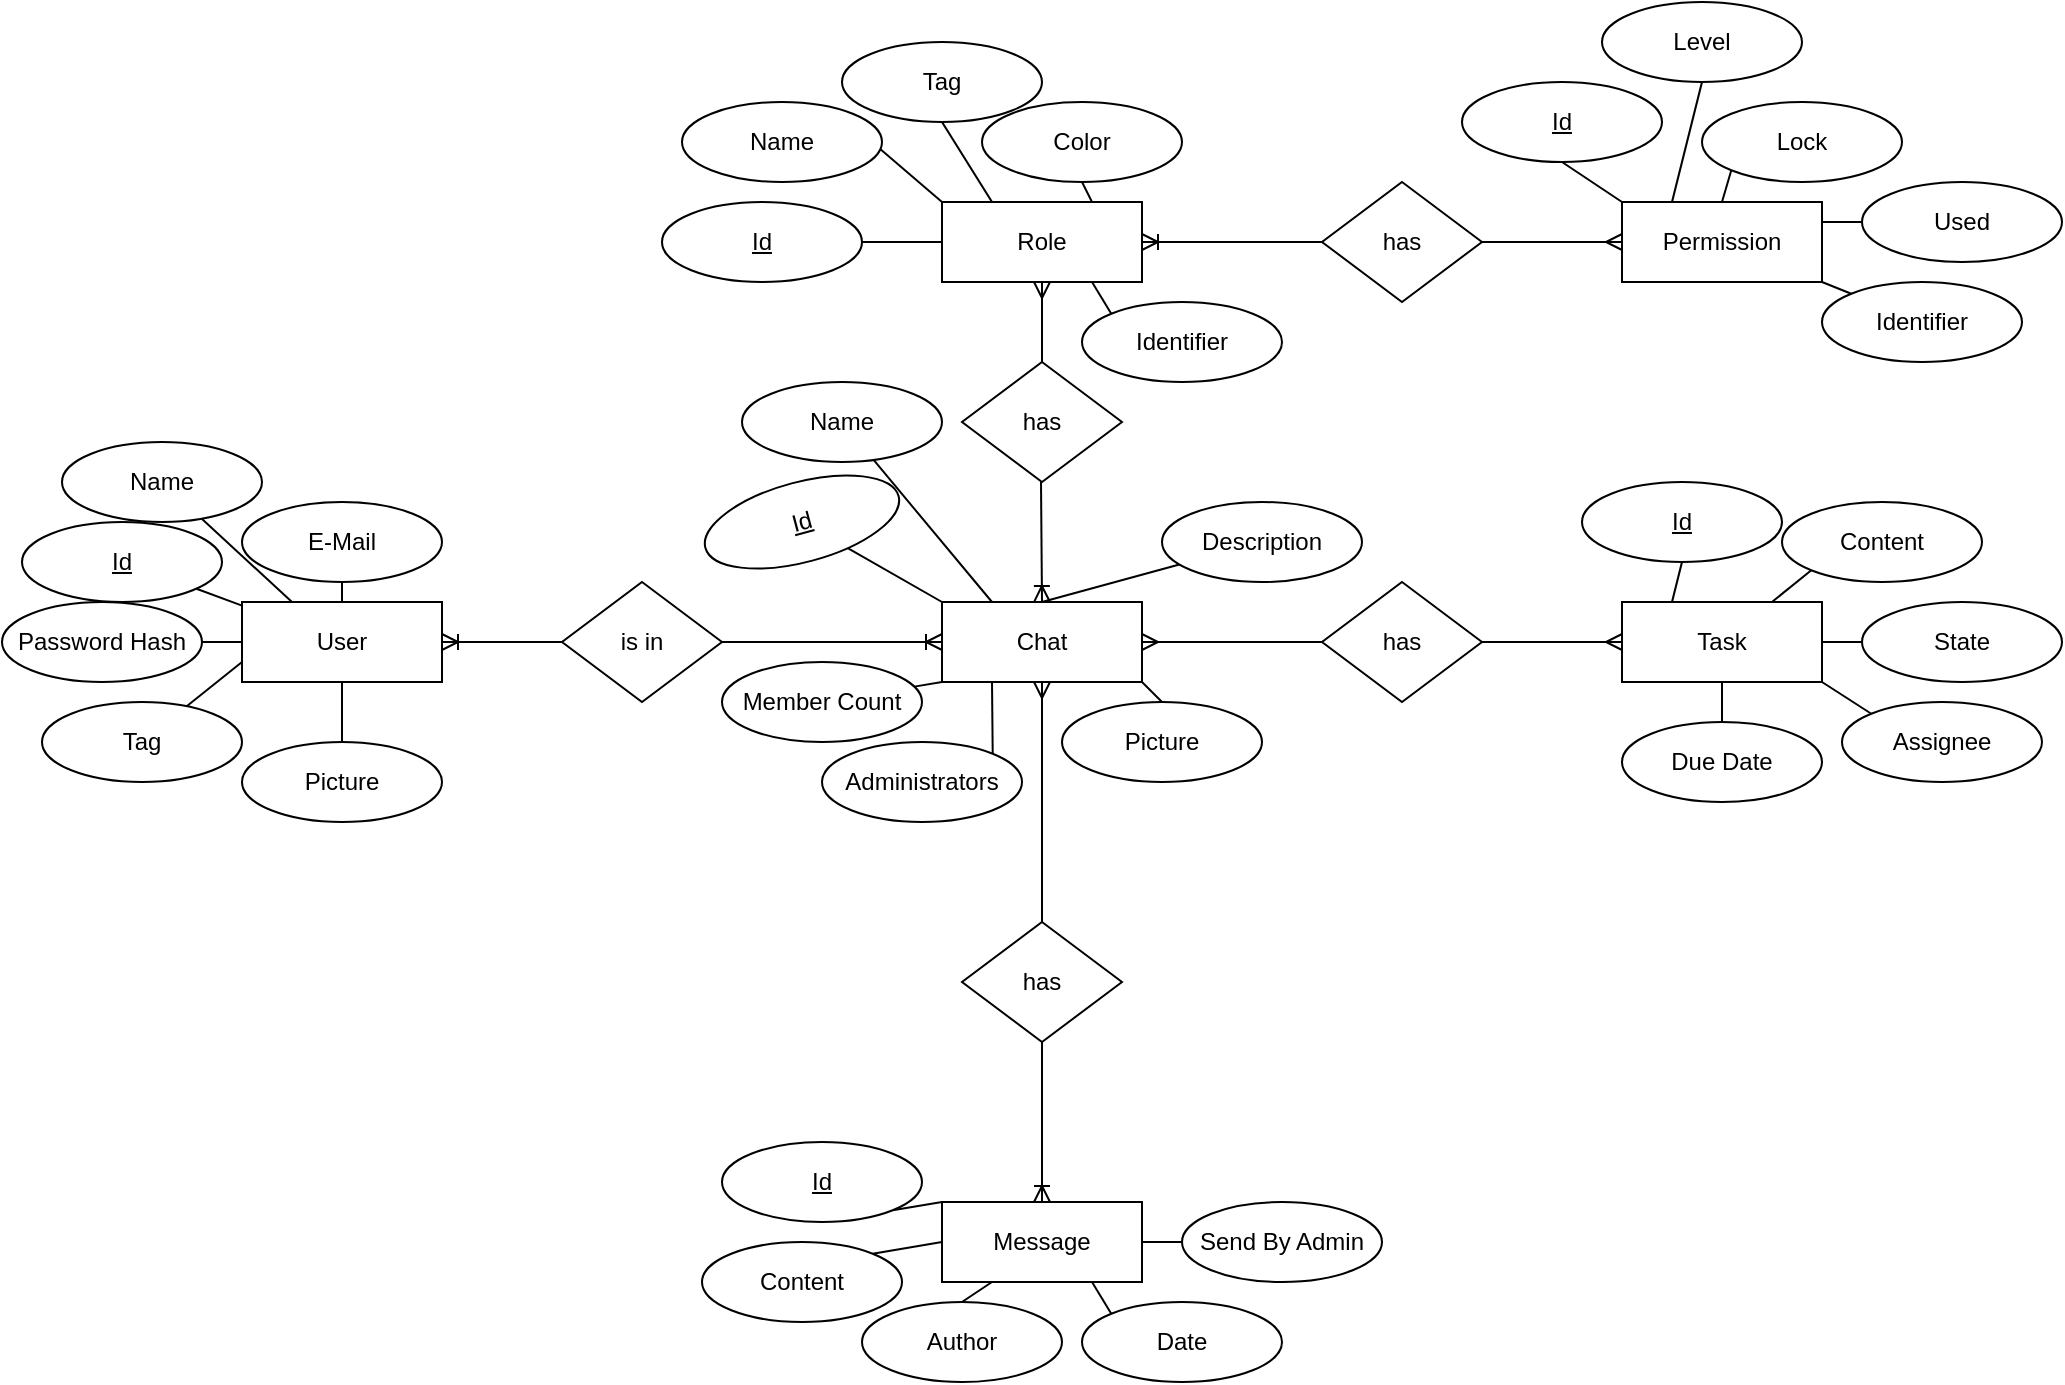 <mxfile version="17.4.2" type="device"><diagram id="R2lEEEUBdFMjLlhIrx00" name="Page-1"><mxGraphModel dx="1483" dy="927" grid="1" gridSize="10" guides="1" tooltips="1" connect="1" arrows="1" fold="1" page="1" pageScale="1" pageWidth="850" pageHeight="1100" math="0" shadow="0" extFonts="Permanent Marker^https://fonts.googleapis.com/css?family=Permanent+Marker"><root><mxCell id="0"/><mxCell id="1" parent="0"/><mxCell id="kuKCuKlB02oI9wVvnY0S-35" style="rounded=0;orthogonalLoop=1;jettySize=auto;html=1;entryX=0.5;entryY=0;entryDx=0;entryDy=0;endArrow=none;endFill=0;exitX=0.5;exitY=1;exitDx=0;exitDy=0;" parent="1" source="kuKCuKlB02oI9wVvnY0S-1" target="kuKCuKlB02oI9wVvnY0S-33" edge="1"><mxGeometry relative="1" as="geometry"/></mxCell><mxCell id="kuKCuKlB02oI9wVvnY0S-1" value="User" style="whiteSpace=wrap;html=1;align=center;" parent="1" vertex="1"><mxGeometry x="160" y="520" width="100" height="40" as="geometry"/></mxCell><mxCell id="kuKCuKlB02oI9wVvnY0S-5" style="rounded=0;orthogonalLoop=1;jettySize=auto;html=1;endArrow=none;endFill=0;" parent="1" source="kuKCuKlB02oI9wVvnY0S-4" target="kuKCuKlB02oI9wVvnY0S-1" edge="1"><mxGeometry relative="1" as="geometry"/></mxCell><mxCell id="kuKCuKlB02oI9wVvnY0S-4" value="Id" style="ellipse;whiteSpace=wrap;html=1;align=center;fontStyle=4;" parent="1" vertex="1"><mxGeometry x="50" y="480" width="100" height="40" as="geometry"/></mxCell><mxCell id="kuKCuKlB02oI9wVvnY0S-9" style="edgeStyle=none;rounded=0;orthogonalLoop=1;jettySize=auto;html=1;entryX=0.25;entryY=0;entryDx=0;entryDy=0;endArrow=none;endFill=0;" parent="1" source="kuKCuKlB02oI9wVvnY0S-6" target="kuKCuKlB02oI9wVvnY0S-1" edge="1"><mxGeometry relative="1" as="geometry"/></mxCell><mxCell id="kuKCuKlB02oI9wVvnY0S-6" value="Name" style="ellipse;whiteSpace=wrap;html=1;align=center;" parent="1" vertex="1"><mxGeometry x="70" y="440" width="100" height="40" as="geometry"/></mxCell><mxCell id="kuKCuKlB02oI9wVvnY0S-10" style="edgeStyle=none;rounded=0;orthogonalLoop=1;jettySize=auto;html=1;entryX=0.5;entryY=0;entryDx=0;entryDy=0;endArrow=none;endFill=0;" parent="1" source="kuKCuKlB02oI9wVvnY0S-7" target="kuKCuKlB02oI9wVvnY0S-1" edge="1"><mxGeometry relative="1" as="geometry"/></mxCell><mxCell id="kuKCuKlB02oI9wVvnY0S-7" value="E-Mail" style="ellipse;whiteSpace=wrap;html=1;align=center;" parent="1" vertex="1"><mxGeometry x="160" y="470" width="100" height="40" as="geometry"/></mxCell><mxCell id="kuKCuKlB02oI9wVvnY0S-11" style="edgeStyle=none;rounded=0;orthogonalLoop=1;jettySize=auto;html=1;entryX=0;entryY=0.5;entryDx=0;entryDy=0;endArrow=none;endFill=0;" parent="1" source="kuKCuKlB02oI9wVvnY0S-8" target="kuKCuKlB02oI9wVvnY0S-1" edge="1"><mxGeometry relative="1" as="geometry"/></mxCell><mxCell id="kuKCuKlB02oI9wVvnY0S-8" value="Password Hash" style="ellipse;whiteSpace=wrap;html=1;align=center;" parent="1" vertex="1"><mxGeometry x="40" y="520" width="100" height="40" as="geometry"/></mxCell><mxCell id="kuKCuKlB02oI9wVvnY0S-13" style="edgeStyle=none;rounded=0;orthogonalLoop=1;jettySize=auto;html=1;entryX=0;entryY=0.75;entryDx=0;entryDy=0;endArrow=none;endFill=0;" parent="1" source="kuKCuKlB02oI9wVvnY0S-12" target="kuKCuKlB02oI9wVvnY0S-1" edge="1"><mxGeometry relative="1" as="geometry"/></mxCell><mxCell id="kuKCuKlB02oI9wVvnY0S-12" value="Tag" style="ellipse;whiteSpace=wrap;html=1;align=center;" parent="1" vertex="1"><mxGeometry x="60" y="570" width="100" height="40" as="geometry"/></mxCell><mxCell id="kuKCuKlB02oI9wVvnY0S-50" style="edgeStyle=none;rounded=0;orthogonalLoop=1;jettySize=auto;html=1;exitX=1;exitY=1;exitDx=0;exitDy=0;entryX=0.5;entryY=0;entryDx=0;entryDy=0;endArrow=none;endFill=0;" parent="1" source="kuKCuKlB02oI9wVvnY0S-14" target="kuKCuKlB02oI9wVvnY0S-36" edge="1"><mxGeometry relative="1" as="geometry"/></mxCell><mxCell id="kuKCuKlB02oI9wVvnY0S-14" value="Chat" style="whiteSpace=wrap;html=1;align=center;" parent="1" vertex="1"><mxGeometry x="510" y="520" width="100" height="40" as="geometry"/></mxCell><mxCell id="kuKCuKlB02oI9wVvnY0S-17" style="edgeStyle=none;rounded=0;orthogonalLoop=1;jettySize=auto;html=1;entryX=0;entryY=0;entryDx=0;entryDy=0;endArrow=none;endFill=0;" parent="1" source="kuKCuKlB02oI9wVvnY0S-15" target="kuKCuKlB02oI9wVvnY0S-14" edge="1"><mxGeometry relative="1" as="geometry"/></mxCell><mxCell id="kuKCuKlB02oI9wVvnY0S-18" style="edgeStyle=none;rounded=0;orthogonalLoop=1;jettySize=auto;html=1;entryX=0.25;entryY=0;entryDx=0;entryDy=0;endArrow=none;endFill=0;" parent="1" source="kuKCuKlB02oI9wVvnY0S-16" target="kuKCuKlB02oI9wVvnY0S-14" edge="1"><mxGeometry relative="1" as="geometry"/></mxCell><mxCell id="kuKCuKlB02oI9wVvnY0S-16" value="Name" style="ellipse;whiteSpace=wrap;html=1;align=center;" parent="1" vertex="1"><mxGeometry x="410" y="410" width="100" height="40" as="geometry"/></mxCell><mxCell id="kuKCuKlB02oI9wVvnY0S-20" style="edgeStyle=none;rounded=0;orthogonalLoop=1;jettySize=auto;html=1;entryX=0.5;entryY=0;entryDx=0;entryDy=0;endArrow=none;endFill=0;" parent="1" source="kuKCuKlB02oI9wVvnY0S-19" target="kuKCuKlB02oI9wVvnY0S-14" edge="1"><mxGeometry relative="1" as="geometry"/></mxCell><mxCell id="kuKCuKlB02oI9wVvnY0S-19" value="Description" style="ellipse;whiteSpace=wrap;html=1;align=center;" parent="1" vertex="1"><mxGeometry x="620" y="470" width="100" height="40" as="geometry"/></mxCell><mxCell id="kuKCuKlB02oI9wVvnY0S-23" style="edgeStyle=none;rounded=0;orthogonalLoop=1;jettySize=auto;html=1;entryX=0;entryY=1;entryDx=0;entryDy=0;endArrow=none;endFill=0;" parent="1" source="kuKCuKlB02oI9wVvnY0S-22" target="kuKCuKlB02oI9wVvnY0S-14" edge="1"><mxGeometry relative="1" as="geometry"/></mxCell><mxCell id="kuKCuKlB02oI9wVvnY0S-22" value="Member Count" style="ellipse;whiteSpace=wrap;html=1;align=center;" parent="1" vertex="1"><mxGeometry x="400" y="550" width="100" height="40" as="geometry"/></mxCell><mxCell id="kuKCuKlB02oI9wVvnY0S-15" value="Id" style="ellipse;whiteSpace=wrap;html=1;align=center;fontStyle=4;rotation=-15;" parent="1" vertex="1"><mxGeometry x="390" y="460" width="100" height="40" as="geometry"/></mxCell><mxCell id="kuKCuKlB02oI9wVvnY0S-26" value="Message" style="whiteSpace=wrap;html=1;align=center;" parent="1" vertex="1"><mxGeometry x="510" y="820" width="100" height="40" as="geometry"/></mxCell><mxCell id="kuKCuKlB02oI9wVvnY0S-27" value="Task" style="whiteSpace=wrap;html=1;align=center;" parent="1" vertex="1"><mxGeometry x="850" y="520" width="100" height="40" as="geometry"/></mxCell><mxCell id="kuKCuKlB02oI9wVvnY0S-33" value="Picture" style="ellipse;whiteSpace=wrap;html=1;align=center;" parent="1" vertex="1"><mxGeometry x="160" y="590" width="100" height="40" as="geometry"/></mxCell><mxCell id="kuKCuKlB02oI9wVvnY0S-36" value="Picture" style="ellipse;whiteSpace=wrap;html=1;align=center;" parent="1" vertex="1"><mxGeometry x="570" y="570" width="100" height="40" as="geometry"/></mxCell><mxCell id="kuKCuKlB02oI9wVvnY0S-46" style="edgeStyle=none;rounded=0;orthogonalLoop=1;jettySize=auto;html=1;exitX=1;exitY=0;exitDx=0;exitDy=0;entryX=0;entryY=0.5;entryDx=0;entryDy=0;endArrow=none;endFill=0;" parent="1" source="kuKCuKlB02oI9wVvnY0S-38" target="kuKCuKlB02oI9wVvnY0S-26" edge="1"><mxGeometry relative="1" as="geometry"/></mxCell><mxCell id="kuKCuKlB02oI9wVvnY0S-38" value="Content" style="ellipse;whiteSpace=wrap;html=1;align=center;" parent="1" vertex="1"><mxGeometry x="390" y="840" width="100" height="40" as="geometry"/></mxCell><mxCell id="kuKCuKlB02oI9wVvnY0S-55" style="edgeStyle=none;rounded=0;orthogonalLoop=1;jettySize=auto;html=1;exitX=0.5;exitY=1;exitDx=0;exitDy=0;entryX=0.25;entryY=0;entryDx=0;entryDy=0;endArrow=none;endFill=0;" parent="1" source="kuKCuKlB02oI9wVvnY0S-39" target="kuKCuKlB02oI9wVvnY0S-27" edge="1"><mxGeometry relative="1" as="geometry"/></mxCell><mxCell id="kuKCuKlB02oI9wVvnY0S-39" value="Id" style="ellipse;whiteSpace=wrap;html=1;align=center;fontStyle=4;" parent="1" vertex="1"><mxGeometry x="830" y="460" width="100" height="40" as="geometry"/></mxCell><mxCell id="kuKCuKlB02oI9wVvnY0S-45" style="edgeStyle=none;rounded=0;orthogonalLoop=1;jettySize=auto;html=1;exitX=1;exitY=1;exitDx=0;exitDy=0;entryX=0;entryY=0;entryDx=0;entryDy=0;endArrow=none;endFill=0;" parent="1" source="kuKCuKlB02oI9wVvnY0S-40" target="kuKCuKlB02oI9wVvnY0S-26" edge="1"><mxGeometry relative="1" as="geometry"/></mxCell><mxCell id="kuKCuKlB02oI9wVvnY0S-40" value="Id" style="ellipse;whiteSpace=wrap;html=1;align=center;fontStyle=4;" parent="1" vertex="1"><mxGeometry x="400" y="790" width="100" height="40" as="geometry"/></mxCell><mxCell id="kuKCuKlB02oI9wVvnY0S-47" style="edgeStyle=none;rounded=0;orthogonalLoop=1;jettySize=auto;html=1;exitX=0.5;exitY=0;exitDx=0;exitDy=0;entryX=0.25;entryY=1;entryDx=0;entryDy=0;endArrow=none;endFill=0;" parent="1" source="kuKCuKlB02oI9wVvnY0S-41" target="kuKCuKlB02oI9wVvnY0S-26" edge="1"><mxGeometry relative="1" as="geometry"/></mxCell><mxCell id="kuKCuKlB02oI9wVvnY0S-41" value="Author" style="ellipse;whiteSpace=wrap;html=1;align=center;" parent="1" vertex="1"><mxGeometry x="470" y="870" width="100" height="40" as="geometry"/></mxCell><mxCell id="kuKCuKlB02oI9wVvnY0S-48" style="edgeStyle=none;rounded=0;orthogonalLoop=1;jettySize=auto;html=1;exitX=0;exitY=0;exitDx=0;exitDy=0;entryX=0.75;entryY=1;entryDx=0;entryDy=0;endArrow=none;endFill=0;" parent="1" source="kuKCuKlB02oI9wVvnY0S-42" target="kuKCuKlB02oI9wVvnY0S-26" edge="1"><mxGeometry relative="1" as="geometry"/></mxCell><mxCell id="kuKCuKlB02oI9wVvnY0S-42" value="Date" style="ellipse;whiteSpace=wrap;html=1;align=center;" parent="1" vertex="1"><mxGeometry x="580" y="870" width="100" height="40" as="geometry"/></mxCell><mxCell id="kuKCuKlB02oI9wVvnY0S-49" style="edgeStyle=none;rounded=0;orthogonalLoop=1;jettySize=auto;html=1;exitX=0;exitY=0.5;exitDx=0;exitDy=0;entryX=1;entryY=0.5;entryDx=0;entryDy=0;endArrow=none;endFill=0;" parent="1" source="kuKCuKlB02oI9wVvnY0S-44" target="kuKCuKlB02oI9wVvnY0S-26" edge="1"><mxGeometry relative="1" as="geometry"/></mxCell><mxCell id="kuKCuKlB02oI9wVvnY0S-44" value="Send By Admin" style="ellipse;whiteSpace=wrap;html=1;align=center;" parent="1" vertex="1"><mxGeometry x="630" y="820" width="100" height="40" as="geometry"/></mxCell><mxCell id="kuKCuKlB02oI9wVvnY0S-56" style="edgeStyle=none;rounded=0;orthogonalLoop=1;jettySize=auto;html=1;exitX=0;exitY=1;exitDx=0;exitDy=0;entryX=0.75;entryY=0;entryDx=0;entryDy=0;endArrow=none;endFill=0;" parent="1" source="kuKCuKlB02oI9wVvnY0S-51" target="kuKCuKlB02oI9wVvnY0S-27" edge="1"><mxGeometry relative="1" as="geometry"/></mxCell><mxCell id="kuKCuKlB02oI9wVvnY0S-51" value="Content" style="ellipse;whiteSpace=wrap;html=1;align=center;" parent="1" vertex="1"><mxGeometry x="930" y="470" width="100" height="40" as="geometry"/></mxCell><mxCell id="kuKCuKlB02oI9wVvnY0S-57" style="edgeStyle=none;rounded=0;orthogonalLoop=1;jettySize=auto;html=1;exitX=0;exitY=0.5;exitDx=0;exitDy=0;entryX=1;entryY=0.5;entryDx=0;entryDy=0;endArrow=none;endFill=0;" parent="1" source="kuKCuKlB02oI9wVvnY0S-52" target="kuKCuKlB02oI9wVvnY0S-27" edge="1"><mxGeometry relative="1" as="geometry"/></mxCell><mxCell id="kuKCuKlB02oI9wVvnY0S-52" value="State" style="ellipse;whiteSpace=wrap;html=1;align=center;" parent="1" vertex="1"><mxGeometry x="970" y="520" width="100" height="40" as="geometry"/></mxCell><mxCell id="kuKCuKlB02oI9wVvnY0S-58" style="edgeStyle=none;rounded=0;orthogonalLoop=1;jettySize=auto;html=1;exitX=0;exitY=0;exitDx=0;exitDy=0;entryX=1;entryY=1;entryDx=0;entryDy=0;endArrow=none;endFill=0;" parent="1" source="kuKCuKlB02oI9wVvnY0S-53" target="kuKCuKlB02oI9wVvnY0S-27" edge="1"><mxGeometry relative="1" as="geometry"/></mxCell><mxCell id="kuKCuKlB02oI9wVvnY0S-53" value="Assignee" style="ellipse;whiteSpace=wrap;html=1;align=center;" parent="1" vertex="1"><mxGeometry x="960" y="570" width="100" height="40" as="geometry"/></mxCell><mxCell id="kuKCuKlB02oI9wVvnY0S-59" style="edgeStyle=none;rounded=0;orthogonalLoop=1;jettySize=auto;html=1;exitX=0.5;exitY=0;exitDx=0;exitDy=0;entryX=0.5;entryY=1;entryDx=0;entryDy=0;endArrow=none;endFill=0;" parent="1" source="kuKCuKlB02oI9wVvnY0S-54" target="kuKCuKlB02oI9wVvnY0S-27" edge="1"><mxGeometry relative="1" as="geometry"/></mxCell><mxCell id="kuKCuKlB02oI9wVvnY0S-54" value="Due Date" style="ellipse;whiteSpace=wrap;html=1;align=center;" parent="1" vertex="1"><mxGeometry x="850" y="580" width="100" height="40" as="geometry"/></mxCell><mxCell id="kuKCuKlB02oI9wVvnY0S-63" style="edgeStyle=none;rounded=0;orthogonalLoop=1;jettySize=auto;html=1;exitX=1;exitY=0;exitDx=0;exitDy=0;entryX=0.25;entryY=1;entryDx=0;entryDy=0;endArrow=none;endFill=0;" parent="1" source="kuKCuKlB02oI9wVvnY0S-62" target="kuKCuKlB02oI9wVvnY0S-14" edge="1"><mxGeometry relative="1" as="geometry"/></mxCell><mxCell id="kuKCuKlB02oI9wVvnY0S-62" value="Administrators" style="ellipse;whiteSpace=wrap;html=1;align=center;" parent="1" vertex="1"><mxGeometry x="450" y="590" width="100" height="40" as="geometry"/></mxCell><mxCell id="ltzChcZtS-Gn8KClIgJP-1" value="is in" style="rhombus;whiteSpace=wrap;html=1;" parent="1" vertex="1"><mxGeometry x="320" y="510" width="80" height="60" as="geometry"/></mxCell><mxCell id="ltzChcZtS-Gn8KClIgJP-4" value="has" style="rhombus;whiteSpace=wrap;html=1;" parent="1" vertex="1"><mxGeometry x="520" y="680" width="80" height="60" as="geometry"/></mxCell><mxCell id="ltzChcZtS-Gn8KClIgJP-5" value="has" style="rhombus;whiteSpace=wrap;html=1;" parent="1" vertex="1"><mxGeometry x="700" y="510" width="80" height="60" as="geometry"/></mxCell><mxCell id="ltzChcZtS-Gn8KClIgJP-6" value="" style="edgeStyle=entityRelationEdgeStyle;fontSize=12;html=1;endArrow=ERoneToMany;rounded=0;exitX=1;exitY=0.5;exitDx=0;exitDy=0;entryX=0;entryY=0.5;entryDx=0;entryDy=0;" parent="1" source="ltzChcZtS-Gn8KClIgJP-1" target="kuKCuKlB02oI9wVvnY0S-14" edge="1"><mxGeometry width="100" height="100" relative="1" as="geometry"><mxPoint x="630" y="630" as="sourcePoint"/><mxPoint x="730" y="530" as="targetPoint"/></mxGeometry></mxCell><mxCell id="ltzChcZtS-Gn8KClIgJP-7" value="" style="edgeStyle=entityRelationEdgeStyle;fontSize=12;html=1;endArrow=ERoneToMany;rounded=0;entryX=1;entryY=0.5;entryDx=0;entryDy=0;exitX=0;exitY=0.5;exitDx=0;exitDy=0;" parent="1" source="ltzChcZtS-Gn8KClIgJP-1" target="kuKCuKlB02oI9wVvnY0S-1" edge="1"><mxGeometry width="100" height="100" relative="1" as="geometry"><mxPoint x="320" y="540" as="sourcePoint"/><mxPoint x="520" y="550" as="targetPoint"/></mxGeometry></mxCell><mxCell id="ltzChcZtS-Gn8KClIgJP-8" value="" style="edgeStyle=elbowEdgeStyle;fontSize=12;html=1;endArrow=ERoneToMany;rounded=0;entryX=0.5;entryY=0;entryDx=0;entryDy=0;exitX=0.5;exitY=1;exitDx=0;exitDy=0;" parent="1" source="ltzChcZtS-Gn8KClIgJP-4" target="kuKCuKlB02oI9wVvnY0S-26" edge="1"><mxGeometry width="100" height="100" relative="1" as="geometry"><mxPoint x="510" y="750" as="sourcePoint"/><mxPoint x="450" y="750" as="targetPoint"/></mxGeometry></mxCell><mxCell id="ltzChcZtS-Gn8KClIgJP-9" value="" style="fontSize=12;html=1;endArrow=ERmany;rounded=0;entryX=0.5;entryY=1;entryDx=0;entryDy=0;exitX=0.5;exitY=0;exitDx=0;exitDy=0;" parent="1" source="ltzChcZtS-Gn8KClIgJP-4" target="kuKCuKlB02oI9wVvnY0S-14" edge="1"><mxGeometry width="100" height="100" relative="1" as="geometry"><mxPoint x="470" y="780" as="sourcePoint"/><mxPoint x="570" y="680" as="targetPoint"/></mxGeometry></mxCell><mxCell id="ltzChcZtS-Gn8KClIgJP-10" value="" style="fontSize=12;html=1;endArrow=ERmany;rounded=0;entryX=1;entryY=0.5;entryDx=0;entryDy=0;exitX=0;exitY=0.5;exitDx=0;exitDy=0;" parent="1" source="ltzChcZtS-Gn8KClIgJP-5" target="kuKCuKlB02oI9wVvnY0S-14" edge="1"><mxGeometry width="100" height="100" relative="1" as="geometry"><mxPoint x="570" y="690" as="sourcePoint"/><mxPoint x="570" y="570" as="targetPoint"/></mxGeometry></mxCell><mxCell id="ltzChcZtS-Gn8KClIgJP-11" value="" style="fontSize=12;html=1;endArrow=ERmany;rounded=0;entryX=0;entryY=0.5;entryDx=0;entryDy=0;exitX=1;exitY=0.5;exitDx=0;exitDy=0;" parent="1" source="ltzChcZtS-Gn8KClIgJP-5" target="kuKCuKlB02oI9wVvnY0S-27" edge="1"><mxGeometry width="100" height="100" relative="1" as="geometry"><mxPoint x="710" y="550" as="sourcePoint"/><mxPoint x="620" y="550" as="targetPoint"/></mxGeometry></mxCell><mxCell id="JC47PXpFZeAH82YSQ0NS-2" value="Role" style="whiteSpace=wrap;html=1;align=center;" vertex="1" parent="1"><mxGeometry x="510" y="320" width="100" height="40" as="geometry"/></mxCell><mxCell id="JC47PXpFZeAH82YSQ0NS-3" value="has" style="rhombus;whiteSpace=wrap;html=1;" vertex="1" parent="1"><mxGeometry x="520" y="400" width="80" height="60" as="geometry"/></mxCell><mxCell id="JC47PXpFZeAH82YSQ0NS-4" value="" style="fontSize=12;html=1;endArrow=ERmany;rounded=0;entryX=0.5;entryY=1;entryDx=0;entryDy=0;" edge="1" parent="1" target="JC47PXpFZeAH82YSQ0NS-2"><mxGeometry width="100" height="100" relative="1" as="geometry"><mxPoint x="560" y="400" as="sourcePoint"/><mxPoint x="570" y="570" as="targetPoint"/></mxGeometry></mxCell><mxCell id="JC47PXpFZeAH82YSQ0NS-5" value="" style="edgeStyle=elbowEdgeStyle;fontSize=12;html=1;endArrow=ERoneToMany;rounded=0;exitX=0.5;exitY=1;exitDx=0;exitDy=0;" edge="1" parent="1"><mxGeometry width="100" height="100" relative="1" as="geometry"><mxPoint x="559.5" y="460" as="sourcePoint"/><mxPoint x="560" y="520" as="targetPoint"/></mxGeometry></mxCell><mxCell id="JC47PXpFZeAH82YSQ0NS-6" value="Id" style="ellipse;whiteSpace=wrap;html=1;align=center;fontStyle=4;" vertex="1" parent="1"><mxGeometry x="370" y="320" width="100" height="40" as="geometry"/></mxCell><mxCell id="JC47PXpFZeAH82YSQ0NS-8" style="edgeStyle=none;rounded=0;orthogonalLoop=1;jettySize=auto;html=1;entryX=0;entryY=0.5;entryDx=0;entryDy=0;endArrow=none;endFill=0;exitX=1;exitY=0.5;exitDx=0;exitDy=0;" edge="1" parent="1" source="JC47PXpFZeAH82YSQ0NS-6" target="JC47PXpFZeAH82YSQ0NS-2"><mxGeometry relative="1" as="geometry"><mxPoint x="473.006" y="503.013" as="sourcePoint"/><mxPoint x="520" y="530" as="targetPoint"/></mxGeometry></mxCell><mxCell id="JC47PXpFZeAH82YSQ0NS-9" value="Permission" style="whiteSpace=wrap;html=1;align=center;" vertex="1" parent="1"><mxGeometry x="850" y="320" width="100" height="40" as="geometry"/></mxCell><mxCell id="JC47PXpFZeAH82YSQ0NS-10" value="has" style="rhombus;whiteSpace=wrap;html=1;" vertex="1" parent="1"><mxGeometry x="700" y="310" width="80" height="60" as="geometry"/></mxCell><mxCell id="JC47PXpFZeAH82YSQ0NS-11" value="" style="edgeStyle=elbowEdgeStyle;fontSize=12;html=1;endArrow=ERoneToMany;rounded=0;exitX=0;exitY=0.5;exitDx=0;exitDy=0;entryX=1;entryY=0.5;entryDx=0;entryDy=0;" edge="1" parent="1" source="JC47PXpFZeAH82YSQ0NS-10" target="JC47PXpFZeAH82YSQ0NS-2"><mxGeometry width="100" height="100" relative="1" as="geometry"><mxPoint x="569.5" y="470" as="sourcePoint"/><mxPoint x="570" y="530" as="targetPoint"/></mxGeometry></mxCell><mxCell id="JC47PXpFZeAH82YSQ0NS-12" value="" style="fontSize=12;html=1;endArrow=ERmany;rounded=0;entryX=0;entryY=0.5;entryDx=0;entryDy=0;" edge="1" parent="1" source="JC47PXpFZeAH82YSQ0NS-10" target="JC47PXpFZeAH82YSQ0NS-9"><mxGeometry width="100" height="100" relative="1" as="geometry"><mxPoint x="570" y="410" as="sourcePoint"/><mxPoint x="570" y="370" as="targetPoint"/></mxGeometry></mxCell><mxCell id="JC47PXpFZeAH82YSQ0NS-13" value="Id" style="ellipse;whiteSpace=wrap;html=1;align=center;fontStyle=4;" vertex="1" parent="1"><mxGeometry x="770" y="260" width="100" height="40" as="geometry"/></mxCell><mxCell id="JC47PXpFZeAH82YSQ0NS-15" style="edgeStyle=none;rounded=0;orthogonalLoop=1;jettySize=auto;html=1;entryX=0;entryY=0;entryDx=0;entryDy=0;endArrow=none;endFill=0;exitX=0.5;exitY=1;exitDx=0;exitDy=0;" edge="1" parent="1" source="JC47PXpFZeAH82YSQ0NS-13" target="JC47PXpFZeAH82YSQ0NS-9"><mxGeometry relative="1" as="geometry"><mxPoint x="480" y="350" as="sourcePoint"/><mxPoint x="520" y="350" as="targetPoint"/></mxGeometry></mxCell><mxCell id="JC47PXpFZeAH82YSQ0NS-17" style="edgeStyle=none;rounded=0;orthogonalLoop=1;jettySize=auto;html=1;entryX=0;entryY=0;entryDx=0;entryDy=0;endArrow=none;endFill=0;exitX=0.5;exitY=1;exitDx=0;exitDy=0;" edge="1" parent="1" target="JC47PXpFZeAH82YSQ0NS-2"><mxGeometry relative="1" as="geometry"><mxPoint x="475" y="290" as="sourcePoint"/><mxPoint x="860" y="330" as="targetPoint"/></mxGeometry></mxCell><mxCell id="JC47PXpFZeAH82YSQ0NS-18" value="Name" style="ellipse;whiteSpace=wrap;html=1;align=center;" vertex="1" parent="1"><mxGeometry x="380" y="270" width="100" height="40" as="geometry"/></mxCell><mxCell id="JC47PXpFZeAH82YSQ0NS-19" value="Tag" style="ellipse;whiteSpace=wrap;html=1;align=center;" vertex="1" parent="1"><mxGeometry x="460" y="240" width="100" height="40" as="geometry"/></mxCell><mxCell id="JC47PXpFZeAH82YSQ0NS-20" value="Color" style="ellipse;whiteSpace=wrap;html=1;align=center;" vertex="1" parent="1"><mxGeometry x="530" y="270" width="100" height="40" as="geometry"/></mxCell><mxCell id="JC47PXpFZeAH82YSQ0NS-21" style="edgeStyle=none;rounded=0;orthogonalLoop=1;jettySize=auto;html=1;entryX=0.25;entryY=0;entryDx=0;entryDy=0;endArrow=none;endFill=0;exitX=0.5;exitY=1;exitDx=0;exitDy=0;" edge="1" parent="1" source="JC47PXpFZeAH82YSQ0NS-19" target="JC47PXpFZeAH82YSQ0NS-2"><mxGeometry relative="1" as="geometry"><mxPoint x="485" y="300" as="sourcePoint"/><mxPoint x="520" y="330" as="targetPoint"/></mxGeometry></mxCell><mxCell id="JC47PXpFZeAH82YSQ0NS-22" style="edgeStyle=none;rounded=0;orthogonalLoop=1;jettySize=auto;html=1;entryX=0.75;entryY=0;entryDx=0;entryDy=0;endArrow=none;endFill=0;exitX=0.5;exitY=1;exitDx=0;exitDy=0;" edge="1" parent="1" source="JC47PXpFZeAH82YSQ0NS-20" target="JC47PXpFZeAH82YSQ0NS-2"><mxGeometry relative="1" as="geometry"><mxPoint x="530" y="280" as="sourcePoint"/><mxPoint x="545" y="330" as="targetPoint"/></mxGeometry></mxCell><mxCell id="JC47PXpFZeAH82YSQ0NS-23" value="Level" style="ellipse;whiteSpace=wrap;html=1;align=center;" vertex="1" parent="1"><mxGeometry x="840" y="220" width="100" height="40" as="geometry"/></mxCell><mxCell id="JC47PXpFZeAH82YSQ0NS-24" style="edgeStyle=none;rounded=0;orthogonalLoop=1;jettySize=auto;html=1;entryX=0.25;entryY=0;entryDx=0;entryDy=0;endArrow=none;endFill=0;exitX=0.5;exitY=1;exitDx=0;exitDy=0;" edge="1" parent="1" source="JC47PXpFZeAH82YSQ0NS-23" target="JC47PXpFZeAH82YSQ0NS-9"><mxGeometry relative="1" as="geometry"><mxPoint x="520" y="290" as="sourcePoint"/><mxPoint x="545" y="330" as="targetPoint"/></mxGeometry></mxCell><mxCell id="JC47PXpFZeAH82YSQ0NS-26" value="Lock" style="ellipse;whiteSpace=wrap;html=1;align=center;" vertex="1" parent="1"><mxGeometry x="890" y="270" width="100" height="40" as="geometry"/></mxCell><mxCell id="JC47PXpFZeAH82YSQ0NS-27" style="edgeStyle=none;rounded=0;orthogonalLoop=1;jettySize=auto;html=1;entryX=0.5;entryY=0;entryDx=0;entryDy=0;endArrow=none;endFill=0;exitX=0;exitY=1;exitDx=0;exitDy=0;" edge="1" parent="1" source="JC47PXpFZeAH82YSQ0NS-26" target="JC47PXpFZeAH82YSQ0NS-9"><mxGeometry relative="1" as="geometry"><mxPoint x="884.645" y="274.142" as="sourcePoint"/><mxPoint x="885" y="330" as="targetPoint"/></mxGeometry></mxCell><mxCell id="JC47PXpFZeAH82YSQ0NS-28" value="Used" style="ellipse;whiteSpace=wrap;html=1;align=center;" vertex="1" parent="1"><mxGeometry x="970" y="310" width="100" height="40" as="geometry"/></mxCell><mxCell id="JC47PXpFZeAH82YSQ0NS-31" style="edgeStyle=none;rounded=0;orthogonalLoop=1;jettySize=auto;html=1;entryX=1;entryY=0.25;entryDx=0;entryDy=0;endArrow=none;endFill=0;exitX=0;exitY=0.5;exitDx=0;exitDy=0;" edge="1" parent="1" source="JC47PXpFZeAH82YSQ0NS-28" target="JC47PXpFZeAH82YSQ0NS-9"><mxGeometry relative="1" as="geometry"><mxPoint x="910" y="300" as="sourcePoint"/><mxPoint x="910" y="330" as="targetPoint"/></mxGeometry></mxCell><mxCell id="JC47PXpFZeAH82YSQ0NS-32" value="Identifier" style="ellipse;whiteSpace=wrap;html=1;align=center;" vertex="1" parent="1"><mxGeometry x="950" y="360" width="100" height="40" as="geometry"/></mxCell><mxCell id="JC47PXpFZeAH82YSQ0NS-33" style="edgeStyle=none;rounded=0;orthogonalLoop=1;jettySize=auto;html=1;entryX=1;entryY=1;entryDx=0;entryDy=0;endArrow=none;endFill=0;exitX=0;exitY=0;exitDx=0;exitDy=0;" edge="1" parent="1" source="JC47PXpFZeAH82YSQ0NS-32" target="JC47PXpFZeAH82YSQ0NS-9"><mxGeometry relative="1" as="geometry"><mxPoint x="980" y="340" as="sourcePoint"/><mxPoint x="960" y="340" as="targetPoint"/></mxGeometry></mxCell><mxCell id="JC47PXpFZeAH82YSQ0NS-34" value="Identifier" style="ellipse;whiteSpace=wrap;html=1;align=center;" vertex="1" parent="1"><mxGeometry x="580" y="370" width="100" height="40" as="geometry"/></mxCell><mxCell id="JC47PXpFZeAH82YSQ0NS-35" style="edgeStyle=none;rounded=0;orthogonalLoop=1;jettySize=auto;html=1;entryX=0;entryY=0;entryDx=0;entryDy=0;endArrow=none;endFill=0;exitX=0.75;exitY=1;exitDx=0;exitDy=0;" edge="1" parent="1" source="JC47PXpFZeAH82YSQ0NS-2" target="JC47PXpFZeAH82YSQ0NS-34"><mxGeometry relative="1" as="geometry"><mxPoint x="520" y="290" as="sourcePoint"/><mxPoint x="545" y="330" as="targetPoint"/></mxGeometry></mxCell></root></mxGraphModel></diagram></mxfile>